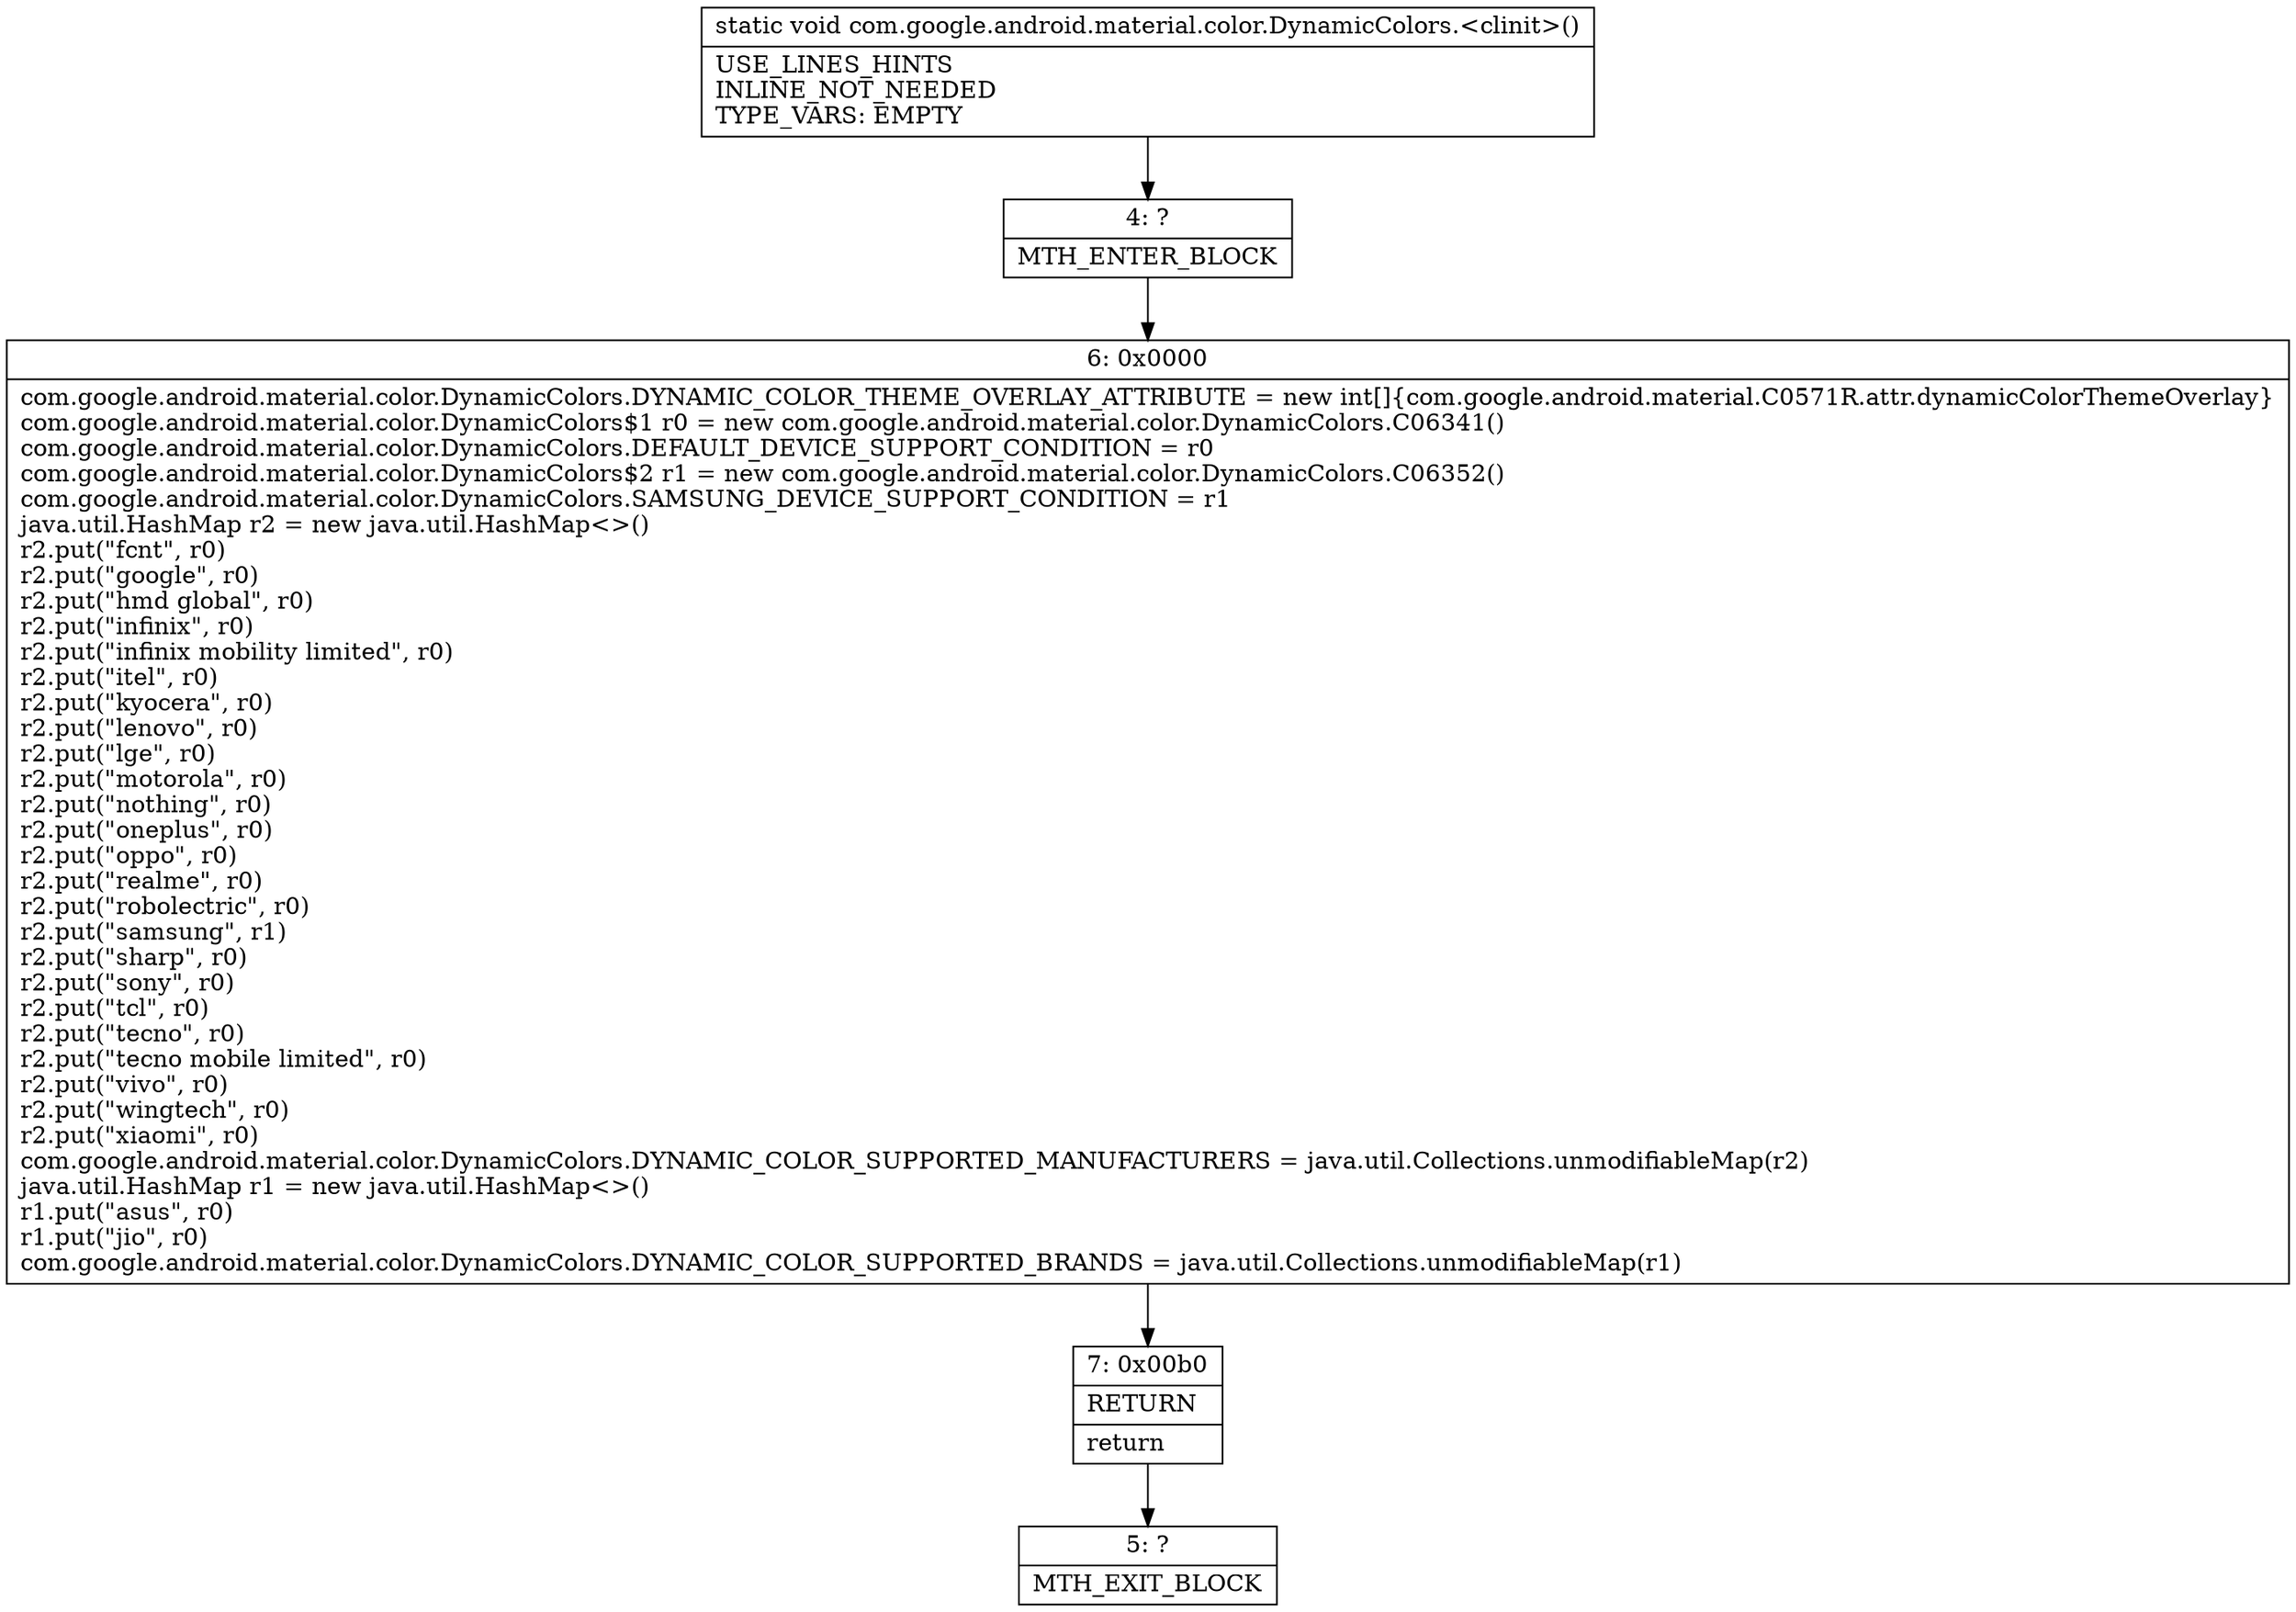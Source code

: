 digraph "CFG forcom.google.android.material.color.DynamicColors.\<clinit\>()V" {
Node_4 [shape=record,label="{4\:\ ?|MTH_ENTER_BLOCK\l}"];
Node_6 [shape=record,label="{6\:\ 0x0000|com.google.android.material.color.DynamicColors.DYNAMIC_COLOR_THEME_OVERLAY_ATTRIBUTE = new int[]\{com.google.android.material.C0571R.attr.dynamicColorThemeOverlay\}\lcom.google.android.material.color.DynamicColors$1 r0 = new com.google.android.material.color.DynamicColors.C06341()\lcom.google.android.material.color.DynamicColors.DEFAULT_DEVICE_SUPPORT_CONDITION = r0\lcom.google.android.material.color.DynamicColors$2 r1 = new com.google.android.material.color.DynamicColors.C06352()\lcom.google.android.material.color.DynamicColors.SAMSUNG_DEVICE_SUPPORT_CONDITION = r1\ljava.util.HashMap r2 = new java.util.HashMap\<\>()\lr2.put(\"fcnt\", r0)\lr2.put(\"google\", r0)\lr2.put(\"hmd global\", r0)\lr2.put(\"infinix\", r0)\lr2.put(\"infinix mobility limited\", r0)\lr2.put(\"itel\", r0)\lr2.put(\"kyocera\", r0)\lr2.put(\"lenovo\", r0)\lr2.put(\"lge\", r0)\lr2.put(\"motorola\", r0)\lr2.put(\"nothing\", r0)\lr2.put(\"oneplus\", r0)\lr2.put(\"oppo\", r0)\lr2.put(\"realme\", r0)\lr2.put(\"robolectric\", r0)\lr2.put(\"samsung\", r1)\lr2.put(\"sharp\", r0)\lr2.put(\"sony\", r0)\lr2.put(\"tcl\", r0)\lr2.put(\"tecno\", r0)\lr2.put(\"tecno mobile limited\", r0)\lr2.put(\"vivo\", r0)\lr2.put(\"wingtech\", r0)\lr2.put(\"xiaomi\", r0)\lcom.google.android.material.color.DynamicColors.DYNAMIC_COLOR_SUPPORTED_MANUFACTURERS = java.util.Collections.unmodifiableMap(r2)\ljava.util.HashMap r1 = new java.util.HashMap\<\>()\lr1.put(\"asus\", r0)\lr1.put(\"jio\", r0)\lcom.google.android.material.color.DynamicColors.DYNAMIC_COLOR_SUPPORTED_BRANDS = java.util.Collections.unmodifiableMap(r1)\l}"];
Node_7 [shape=record,label="{7\:\ 0x00b0|RETURN\l|return\l}"];
Node_5 [shape=record,label="{5\:\ ?|MTH_EXIT_BLOCK\l}"];
MethodNode[shape=record,label="{static void com.google.android.material.color.DynamicColors.\<clinit\>()  | USE_LINES_HINTS\lINLINE_NOT_NEEDED\lTYPE_VARS: EMPTY\l}"];
MethodNode -> Node_4;Node_4 -> Node_6;
Node_6 -> Node_7;
Node_7 -> Node_5;
}

